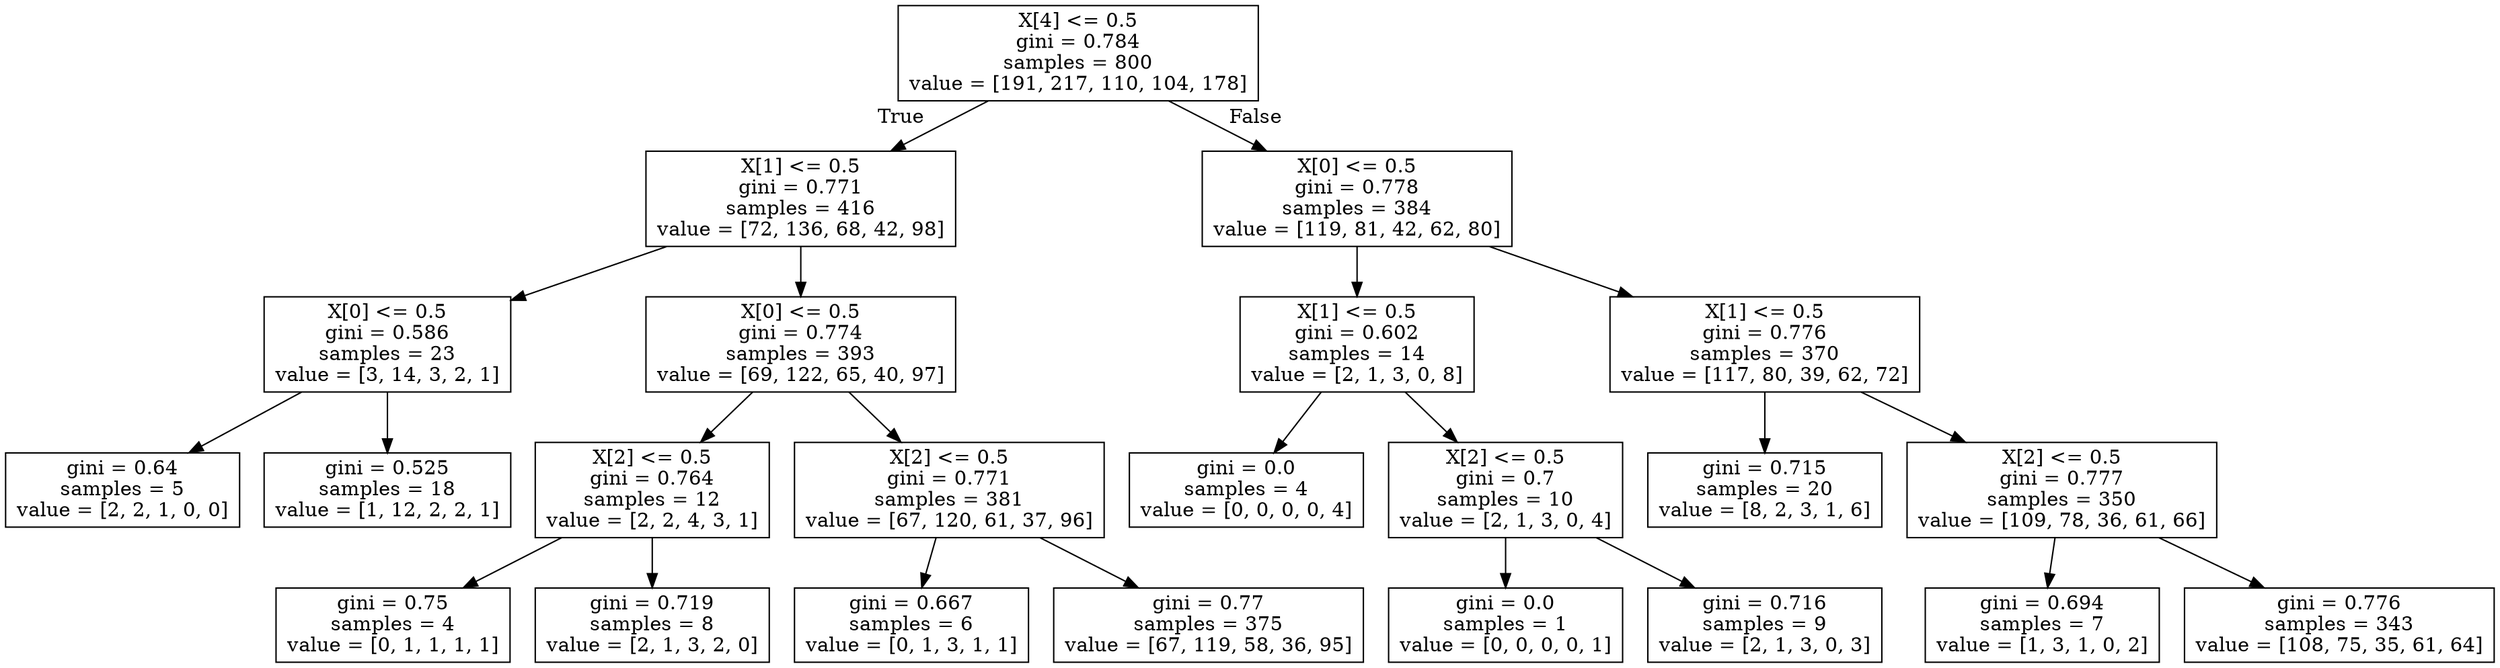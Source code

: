 digraph Tree {
node [shape=box] ;
0 [label="X[4] <= 0.5\ngini = 0.784\nsamples = 800\nvalue = [191, 217, 110, 104, 178]"] ;
1 [label="X[1] <= 0.5\ngini = 0.771\nsamples = 416\nvalue = [72, 136, 68, 42, 98]"] ;
0 -> 1 [labeldistance=2.5, labelangle=45, headlabel="True"] ;
2 [label="X[0] <= 0.5\ngini = 0.586\nsamples = 23\nvalue = [3, 14, 3, 2, 1]"] ;
1 -> 2 ;
3 [label="gini = 0.64\nsamples = 5\nvalue = [2, 2, 1, 0, 0]"] ;
2 -> 3 ;
4 [label="gini = 0.525\nsamples = 18\nvalue = [1, 12, 2, 2, 1]"] ;
2 -> 4 ;
5 [label="X[0] <= 0.5\ngini = 0.774\nsamples = 393\nvalue = [69, 122, 65, 40, 97]"] ;
1 -> 5 ;
6 [label="X[2] <= 0.5\ngini = 0.764\nsamples = 12\nvalue = [2, 2, 4, 3, 1]"] ;
5 -> 6 ;
7 [label="gini = 0.75\nsamples = 4\nvalue = [0, 1, 1, 1, 1]"] ;
6 -> 7 ;
8 [label="gini = 0.719\nsamples = 8\nvalue = [2, 1, 3, 2, 0]"] ;
6 -> 8 ;
9 [label="X[2] <= 0.5\ngini = 0.771\nsamples = 381\nvalue = [67, 120, 61, 37, 96]"] ;
5 -> 9 ;
10 [label="gini = 0.667\nsamples = 6\nvalue = [0, 1, 3, 1, 1]"] ;
9 -> 10 ;
11 [label="gini = 0.77\nsamples = 375\nvalue = [67, 119, 58, 36, 95]"] ;
9 -> 11 ;
12 [label="X[0] <= 0.5\ngini = 0.778\nsamples = 384\nvalue = [119, 81, 42, 62, 80]"] ;
0 -> 12 [labeldistance=2.5, labelangle=-45, headlabel="False"] ;
13 [label="X[1] <= 0.5\ngini = 0.602\nsamples = 14\nvalue = [2, 1, 3, 0, 8]"] ;
12 -> 13 ;
14 [label="gini = 0.0\nsamples = 4\nvalue = [0, 0, 0, 0, 4]"] ;
13 -> 14 ;
15 [label="X[2] <= 0.5\ngini = 0.7\nsamples = 10\nvalue = [2, 1, 3, 0, 4]"] ;
13 -> 15 ;
16 [label="gini = 0.0\nsamples = 1\nvalue = [0, 0, 0, 0, 1]"] ;
15 -> 16 ;
17 [label="gini = 0.716\nsamples = 9\nvalue = [2, 1, 3, 0, 3]"] ;
15 -> 17 ;
18 [label="X[1] <= 0.5\ngini = 0.776\nsamples = 370\nvalue = [117, 80, 39, 62, 72]"] ;
12 -> 18 ;
19 [label="gini = 0.715\nsamples = 20\nvalue = [8, 2, 3, 1, 6]"] ;
18 -> 19 ;
20 [label="X[2] <= 0.5\ngini = 0.777\nsamples = 350\nvalue = [109, 78, 36, 61, 66]"] ;
18 -> 20 ;
21 [label="gini = 0.694\nsamples = 7\nvalue = [1, 3, 1, 0, 2]"] ;
20 -> 21 ;
22 [label="gini = 0.776\nsamples = 343\nvalue = [108, 75, 35, 61, 64]"] ;
20 -> 22 ;
}